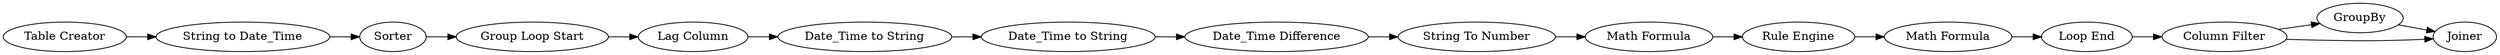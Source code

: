 digraph {
	56 -> 57
	46 -> 49
	6 -> 55
	45 -> 50
	1 -> 2
	2 -> 6
	49 -> 48
	57 -> 58
	51 -> 56
	53 -> 47
	50 -> 51
	47 -> 46
	55 -> 53
	58 -> 59
	48 -> 45
	57 -> 59
	48 [label="String To Number"]
	57 [label="Column Filter"]
	55 [label="Group Loop Start"]
	50 [label="Rule Engine"]
	1 [label="Table Creator"]
	49 [label="Date_Time Difference"]
	53 [label="Lag Column"]
	51 [label="Math Formula"]
	46 [label="Date_Time to String"]
	47 [label="Date_Time to String"]
	56 [label="Loop End"]
	58 [label=GroupBy]
	6 [label=Sorter]
	2 [label="String to Date_Time"]
	45 [label="Math Formula"]
	59 [label=Joiner]
	rankdir=LR
}
